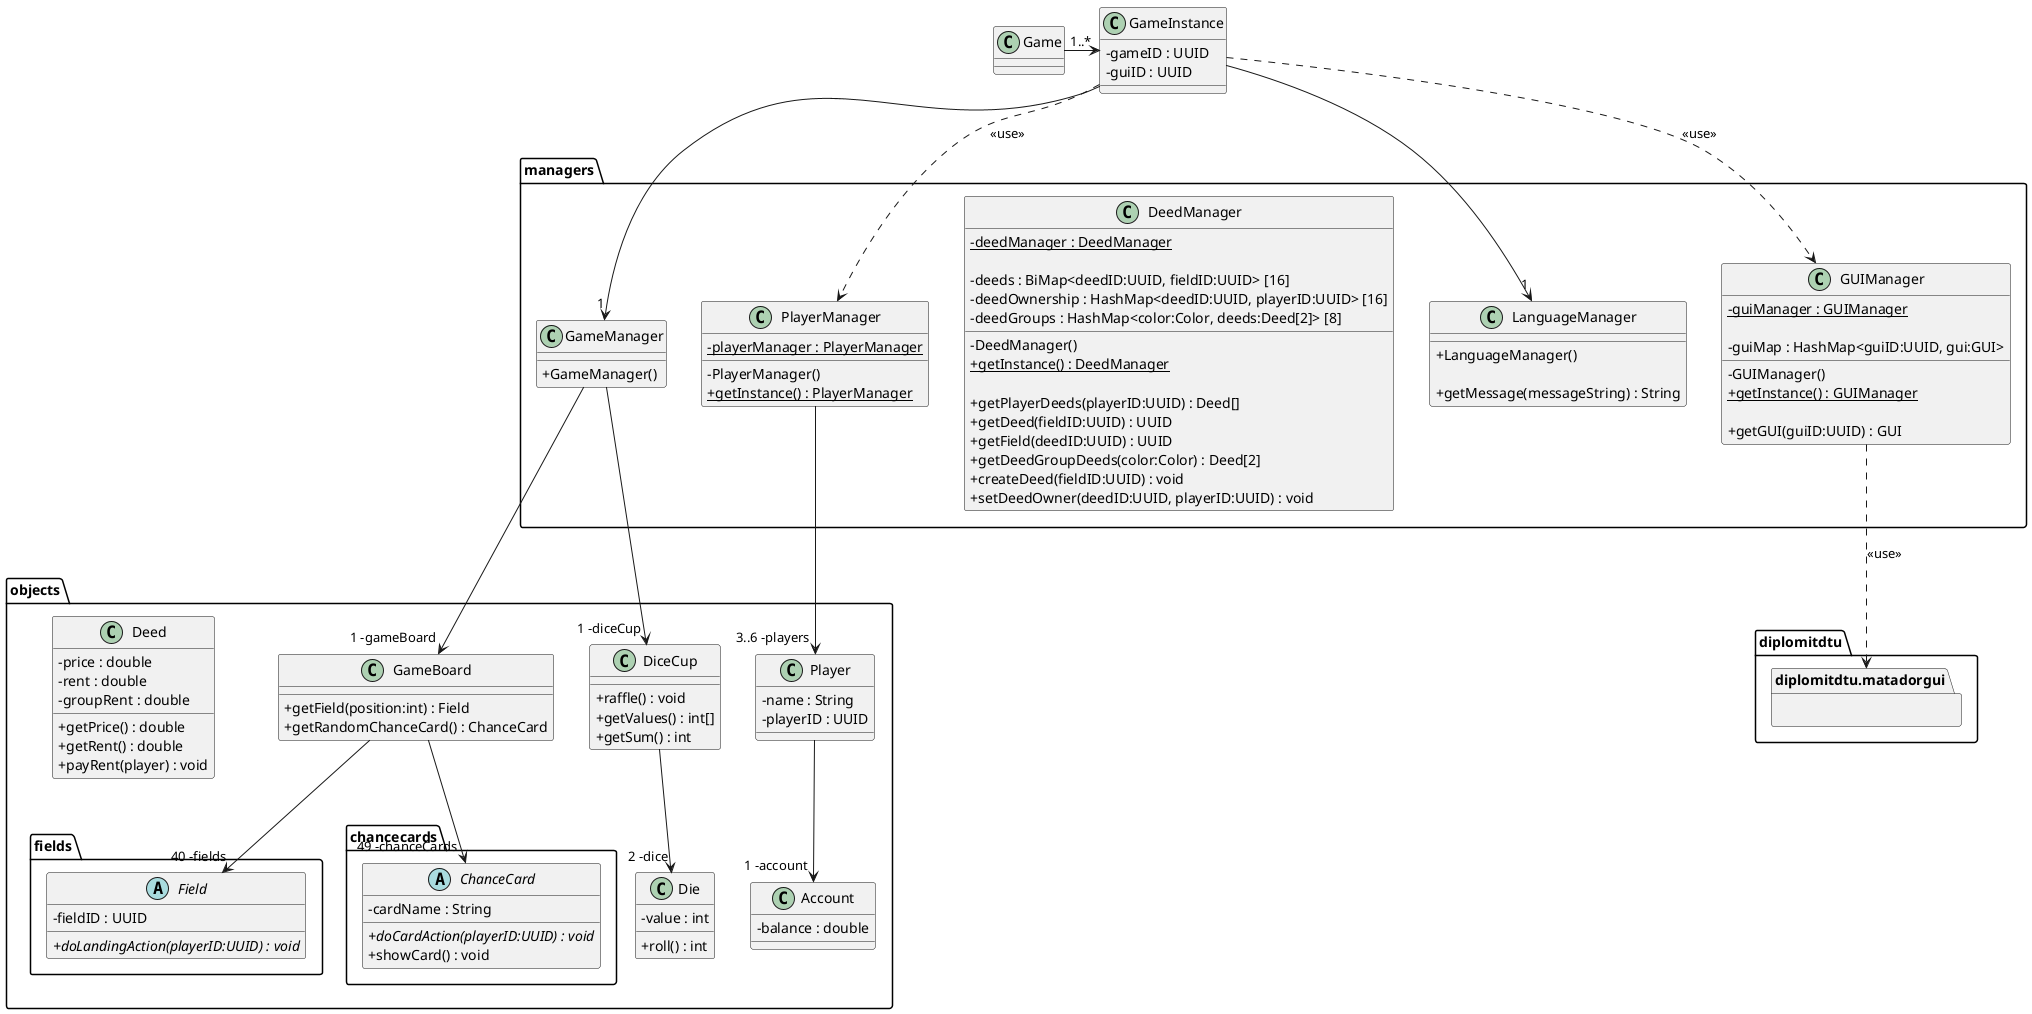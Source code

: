 @startuml
'https://plantuml.com/class-diagram

skinparam classAttributeIconSize 0

class Game {

}

class GameInstance {
    -gameID : UUID
    -guiID : UUID
}

Game -r-> "1..*" GameInstance

package diplomitdtu.matadorgui {}

' Managers
package managers {
    class GameManager {
        +GameManager()
    }

    class PlayerManager {
        {static} -playerManager : PlayerManager

        -PlayerManager()
        {static} +getInstance() : PlayerManager
    }

    class DeedManager {
        {static} -deedManager : DeedManager

        -deeds : BiMap<deedID:UUID, fieldID:UUID> [16]
        -deedOwnership : HashMap<deedID:UUID, playerID:UUID> [16]
        -deedGroups : HashMap<color:Color, deeds:Deed[2]> [8]

        -DeedManager()
        {static} +getInstance() : DeedManager

        +getPlayerDeeds(playerID:UUID) : Deed[]
        +getDeed(fieldID:UUID) : UUID
        +getField(deedID:UUID) : UUID
        +getDeedGroupDeeds(color:Color) : Deed[2]
        +createDeed(fieldID:UUID) : void
        +setDeedOwner(deedID:UUID, playerID:UUID) : void
    }

    class LanguageManager {
        +LanguageManager()

        +getMessage(messageString) : String
    }

    class GUIManager {
        {static} -guiManager : GUIManager

        -guiMap : HashMap<guiID:UUID, gui:GUI>

        -GUIManager()
        {static} +getInstance() : GUIManager

        +getGUI(guiID:UUID) : GUI
    }

    GUIManager ..> diplomitdtu.matadorgui : <<use>>
}

GameInstance --> "1" GameManager
GameInstance ..> PlayerManager : <<use>>
GameInstance ..> GUIManager : <<use>>
GameInstance --> "1" LanguageManager


' Objects
package objects {
    class GameBoard {
        +getField(position:int) : Field
        +getRandomChanceCard() : ChanceCard
    }

    class DiceCup {
        +raffle() : void
        +getValues() : int[]
        +getSum() : int
    }

    class Die {
        -value : int

        +roll() : int
    }

    class Player {
        -name : String
        -playerID : UUID
    }

    class Account {
        -balance : double
    }

    class Deed {
        -price : double
        -rent : double
        -groupRent : double

        +getPrice() : double
        +getRent() : double
        +payRent(player) : void
    }

    package fields {
        abstract Field {
            -fieldID : UUID

            {abstract} +doLandingAction(playerID:UUID) : void
        }
    }

    package chancecards {
        abstract ChanceCard {
            -cardName : String

            {abstract} +doCardAction(playerID:UUID) : void
            +showCard() : void
        }
    }

    GameBoard --> "40 -fields" Field
    GameBoard --> "49 -chanceCards" ChanceCard
    DiceCup --> "2 -dice" Die
    Player --> "1 -account" Account
}

PlayerManager --> "3..6 -players" Player
GameManager --> "1 -gameBoard" GameBoard
GameManager --> "1 -diceCup" DiceCup

@enduml